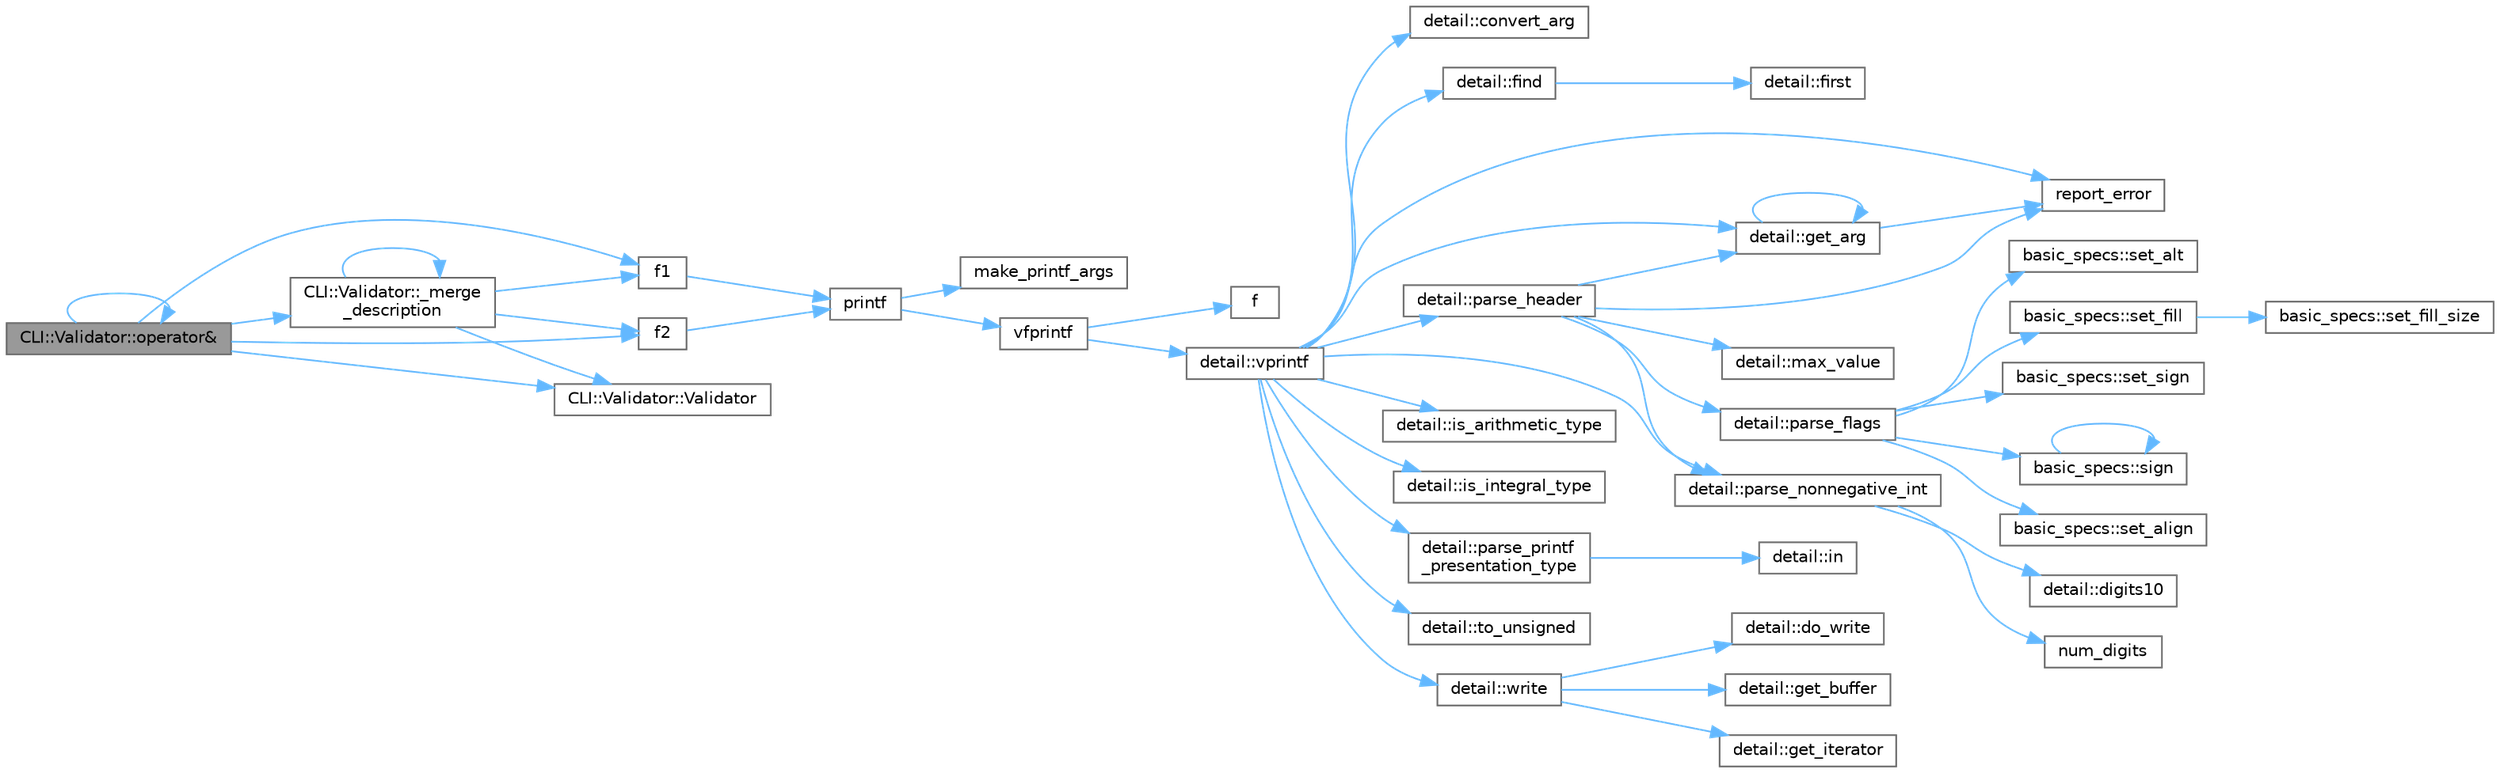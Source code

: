 digraph "CLI::Validator::operator&amp;"
{
 // LATEX_PDF_SIZE
  bgcolor="transparent";
  edge [fontname=Helvetica,fontsize=10,labelfontname=Helvetica,labelfontsize=10];
  node [fontname=Helvetica,fontsize=10,shape=box,height=0.2,width=0.4];
  rankdir="LR";
  Node1 [id="Node000001",label="CLI::Validator::operator&",height=0.2,width=0.4,color="gray40", fillcolor="grey60", style="filled", fontcolor="black",tooltip=" "];
  Node1 -> Node2 [id="edge48_Node000001_Node000002",color="steelblue1",style="solid",tooltip=" "];
  Node2 [id="Node000002",label="CLI::Validator::_merge\l_description",height=0.2,width=0.4,color="grey40", fillcolor="white", style="filled",URL="$class_c_l_i_1_1_validator.html#ab3e130d99c4ee1e262537e683ae9ca30",tooltip=" "];
  Node2 -> Node2 [id="edge49_Node000002_Node000002",color="steelblue1",style="solid",tooltip=" "];
  Node2 -> Node3 [id="edge50_Node000002_Node000003",color="steelblue1",style="solid",tooltip=" "];
  Node3 [id="Node000003",label="f1",height=0.2,width=0.4,color="grey40", fillcolor="white", style="filled",URL="$parallel__graph__pipeline_8cpp.html#a20ea9116f00e19915f910ca726f7518f",tooltip=" "];
  Node3 -> Node4 [id="edge51_Node000003_Node000004",color="steelblue1",style="solid",tooltip=" "];
  Node4 [id="Node000004",label="printf",height=0.2,width=0.4,color="grey40", fillcolor="white", style="filled",URL="$printf_8h.html#aee3ed3a831f25f07e7be3919fff2203a",tooltip=" "];
  Node4 -> Node5 [id="edge52_Node000004_Node000005",color="steelblue1",style="solid",tooltip=" "];
  Node5 [id="Node000005",label="make_printf_args",height=0.2,width=0.4,color="grey40", fillcolor="white", style="filled",URL="$printf_8h.html#a27dcc0efcda04388971dbea3c875f122",tooltip=" "];
  Node4 -> Node6 [id="edge53_Node000004_Node000006",color="steelblue1",style="solid",tooltip=" "];
  Node6 [id="Node000006",label="vfprintf",height=0.2,width=0.4,color="grey40", fillcolor="white", style="filled",URL="$printf_8h.html#abb30aad964fc771fb52cf3ad88649df2",tooltip=" "];
  Node6 -> Node7 [id="edge54_Node000006_Node000007",color="steelblue1",style="solid",tooltip=" "];
  Node7 [id="Node000007",label="f",height=0.2,width=0.4,color="grey40", fillcolor="white", style="filled",URL="$cxx11__tensor__map_8cpp.html#a7f507fea02198f6cb81c86640c7b1a4e",tooltip=" "];
  Node6 -> Node8 [id="edge55_Node000006_Node000008",color="steelblue1",style="solid",tooltip=" "];
  Node8 [id="Node000008",label="detail::vprintf",height=0.2,width=0.4,color="grey40", fillcolor="white", style="filled",URL="$namespacedetail.html#a1c8c2218e4c822aa8f743fb9c573717f",tooltip=" "];
  Node8 -> Node9 [id="edge56_Node000008_Node000009",color="steelblue1",style="solid",tooltip=" "];
  Node9 [id="Node000009",label="detail::convert_arg",height=0.2,width=0.4,color="grey40", fillcolor="white", style="filled",URL="$namespacedetail.html#a03c11572c9a664266d6925f327dec7f3",tooltip=" "];
  Node8 -> Node10 [id="edge57_Node000008_Node000010",color="steelblue1",style="solid",tooltip=" "];
  Node10 [id="Node000010",label="detail::find",height=0.2,width=0.4,color="grey40", fillcolor="white", style="filled",URL="$namespacedetail.html#a6b71952fab3dc32f3edb2c3e9811d8d9",tooltip=" "];
  Node10 -> Node11 [id="edge58_Node000010_Node000011",color="steelblue1",style="solid",tooltip=" "];
  Node11 [id="Node000011",label="detail::first",height=0.2,width=0.4,color="grey40", fillcolor="white", style="filled",URL="$namespacedetail.html#a02319a3deb124802b88b61f85987df5e",tooltip=" "];
  Node8 -> Node12 [id="edge59_Node000008_Node000012",color="steelblue1",style="solid",tooltip=" "];
  Node12 [id="Node000012",label="detail::get_arg",height=0.2,width=0.4,color="grey40", fillcolor="white", style="filled",URL="$namespacedetail.html#a342ef250e45bd09b2ef666b6fae1c355",tooltip=" "];
  Node12 -> Node12 [id="edge60_Node000012_Node000012",color="steelblue1",style="solid",tooltip=" "];
  Node12 -> Node13 [id="edge61_Node000012_Node000013",color="steelblue1",style="solid",tooltip=" "];
  Node13 [id="Node000013",label="report_error",height=0.2,width=0.4,color="grey40", fillcolor="white", style="filled",URL="$format-inl_8h.html#a5555893692b00b61b3886349332fd01f",tooltip=" "];
  Node8 -> Node14 [id="edge62_Node000008_Node000014",color="steelblue1",style="solid",tooltip=" "];
  Node14 [id="Node000014",label="detail::is_arithmetic_type",height=0.2,width=0.4,color="grey40", fillcolor="white", style="filled",URL="$namespacedetail.html#a802c50a56a3495fdab6020b375ba1389",tooltip=" "];
  Node8 -> Node15 [id="edge63_Node000008_Node000015",color="steelblue1",style="solid",tooltip=" "];
  Node15 [id="Node000015",label="detail::is_integral_type",height=0.2,width=0.4,color="grey40", fillcolor="white", style="filled",URL="$namespacedetail.html#a2a60f8d1bee41b803f43fc42b707b5d1",tooltip=" "];
  Node8 -> Node16 [id="edge64_Node000008_Node000016",color="steelblue1",style="solid",tooltip=" "];
  Node16 [id="Node000016",label="detail::parse_header",height=0.2,width=0.4,color="grey40", fillcolor="white", style="filled",URL="$namespacedetail.html#afc9d93e58b8edb8077f8bc8eee7f4035",tooltip=" "];
  Node16 -> Node12 [id="edge65_Node000016_Node000012",color="steelblue1",style="solid",tooltip=" "];
  Node16 -> Node17 [id="edge66_Node000016_Node000017",color="steelblue1",style="solid",tooltip=" "];
  Node17 [id="Node000017",label="detail::max_value",height=0.2,width=0.4,color="grey40", fillcolor="white", style="filled",URL="$namespacedetail.html#a45c2130c44ebe54179eafcee3cda2bfb",tooltip=" "];
  Node16 -> Node18 [id="edge67_Node000016_Node000018",color="steelblue1",style="solid",tooltip=" "];
  Node18 [id="Node000018",label="detail::parse_flags",height=0.2,width=0.4,color="grey40", fillcolor="white", style="filled",URL="$namespacedetail.html#a4213daed116a37e1767881da51238261",tooltip=" "];
  Node18 -> Node19 [id="edge68_Node000018_Node000019",color="steelblue1",style="solid",tooltip=" "];
  Node19 [id="Node000019",label="basic_specs::set_align",height=0.2,width=0.4,color="grey40", fillcolor="white", style="filled",URL="$classbasic__specs.html#ad73b6f854341aaabc744bf54e6ea6af6",tooltip=" "];
  Node18 -> Node20 [id="edge69_Node000018_Node000020",color="steelblue1",style="solid",tooltip=" "];
  Node20 [id="Node000020",label="basic_specs::set_alt",height=0.2,width=0.4,color="grey40", fillcolor="white", style="filled",URL="$classbasic__specs.html#a5f10314706a8a3d579f882f30d283b61",tooltip=" "];
  Node18 -> Node21 [id="edge70_Node000018_Node000021",color="steelblue1",style="solid",tooltip=" "];
  Node21 [id="Node000021",label="basic_specs::set_fill",height=0.2,width=0.4,color="grey40", fillcolor="white", style="filled",URL="$classbasic__specs.html#a1600987fb39fed5dfdac21b218061a9e",tooltip=" "];
  Node21 -> Node22 [id="edge71_Node000021_Node000022",color="steelblue1",style="solid",tooltip=" "];
  Node22 [id="Node000022",label="basic_specs::set_fill_size",height=0.2,width=0.4,color="grey40", fillcolor="white", style="filled",URL="$classbasic__specs.html#a4b36db5ad1e38169bd6653635d5e69cd",tooltip=" "];
  Node18 -> Node23 [id="edge72_Node000018_Node000023",color="steelblue1",style="solid",tooltip=" "];
  Node23 [id="Node000023",label="basic_specs::set_sign",height=0.2,width=0.4,color="grey40", fillcolor="white", style="filled",URL="$classbasic__specs.html#a7020ec66ba6918727e4102567c5c731a",tooltip=" "];
  Node18 -> Node24 [id="edge73_Node000018_Node000024",color="steelblue1",style="solid",tooltip=" "];
  Node24 [id="Node000024",label="basic_specs::sign",height=0.2,width=0.4,color="grey40", fillcolor="white", style="filled",URL="$classbasic__specs.html#a380e6ff33a8ae05e3ef479bf95696ad2",tooltip=" "];
  Node24 -> Node24 [id="edge74_Node000024_Node000024",color="steelblue1",style="solid",tooltip=" "];
  Node16 -> Node25 [id="edge75_Node000016_Node000025",color="steelblue1",style="solid",tooltip=" "];
  Node25 [id="Node000025",label="detail::parse_nonnegative_int",height=0.2,width=0.4,color="grey40", fillcolor="white", style="filled",URL="$namespacedetail.html#a338caba782225e115a9902d4d0835f5f",tooltip=" "];
  Node25 -> Node26 [id="edge76_Node000025_Node000026",color="steelblue1",style="solid",tooltip=" "];
  Node26 [id="Node000026",label="detail::digits10",height=0.2,width=0.4,color="grey40", fillcolor="white", style="filled",URL="$namespacedetail.html#a3a043db05db2d07deb2d98ba2d04b4eb",tooltip=" "];
  Node25 -> Node27 [id="edge77_Node000025_Node000027",color="steelblue1",style="solid",tooltip=" "];
  Node27 [id="Node000027",label="num_digits",height=0.2,width=0.4,color="grey40", fillcolor="white", style="filled",URL="$_sequence_8c.html#aa16e8c03d098498ad9c8839cf2c48044",tooltip=" "];
  Node16 -> Node13 [id="edge78_Node000016_Node000013",color="steelblue1",style="solid",tooltip=" "];
  Node8 -> Node25 [id="edge79_Node000008_Node000025",color="steelblue1",style="solid",tooltip=" "];
  Node8 -> Node28 [id="edge80_Node000008_Node000028",color="steelblue1",style="solid",tooltip=" "];
  Node28 [id="Node000028",label="detail::parse_printf\l_presentation_type",height=0.2,width=0.4,color="grey40", fillcolor="white", style="filled",URL="$namespacedetail.html#aa2cb095169b23e3a66260ad7078f44cc",tooltip=" "];
  Node28 -> Node29 [id="edge81_Node000028_Node000029",color="steelblue1",style="solid",tooltip=" "];
  Node29 [id="Node000029",label="detail::in",height=0.2,width=0.4,color="grey40", fillcolor="white", style="filled",URL="$namespacedetail.html#a52a5e2ed06c229dcf95ea5c46d48d05e",tooltip=" "];
  Node8 -> Node13 [id="edge82_Node000008_Node000013",color="steelblue1",style="solid",tooltip=" "];
  Node8 -> Node30 [id="edge83_Node000008_Node000030",color="steelblue1",style="solid",tooltip=" "];
  Node30 [id="Node000030",label="detail::to_unsigned",height=0.2,width=0.4,color="grey40", fillcolor="white", style="filled",URL="$namespacedetail.html#a4855e668246c731a97484efc329f2aac",tooltip=" "];
  Node8 -> Node31 [id="edge84_Node000008_Node000031",color="steelblue1",style="solid",tooltip=" "];
  Node31 [id="Node000031",label="detail::write",height=0.2,width=0.4,color="grey40", fillcolor="white", style="filled",URL="$namespacedetail.html#a29dacf26eedc9e3575fb57329a5ca0a3",tooltip=" "];
  Node31 -> Node32 [id="edge85_Node000031_Node000032",color="steelblue1",style="solid",tooltip=" "];
  Node32 [id="Node000032",label="detail::do_write",height=0.2,width=0.4,color="grey40", fillcolor="white", style="filled",URL="$namespacedetail.html#a5007cc441bd246a9096070c10d1ea683",tooltip=" "];
  Node31 -> Node33 [id="edge86_Node000031_Node000033",color="steelblue1",style="solid",tooltip=" "];
  Node33 [id="Node000033",label="detail::get_buffer",height=0.2,width=0.4,color="grey40", fillcolor="white", style="filled",URL="$namespacedetail.html#ad803bb19df422bc4c4f92d75c7564437",tooltip=" "];
  Node31 -> Node34 [id="edge87_Node000031_Node000034",color="steelblue1",style="solid",tooltip=" "];
  Node34 [id="Node000034",label="detail::get_iterator",height=0.2,width=0.4,color="grey40", fillcolor="white", style="filled",URL="$namespacedetail.html#a05e3e231207d3f28f83261c2e7ad2fe5",tooltip=" "];
  Node2 -> Node35 [id="edge88_Node000002_Node000035",color="steelblue1",style="solid",tooltip=" "];
  Node35 [id="Node000035",label="f2",height=0.2,width=0.4,color="grey40", fillcolor="white", style="filled",URL="$parallel__graph__pipeline_8cpp.html#a894124d17350678007462a79ecc7eb36",tooltip=" "];
  Node35 -> Node4 [id="edge89_Node000035_Node000004",color="steelblue1",style="solid",tooltip=" "];
  Node2 -> Node36 [id="edge90_Node000002_Node000036",color="steelblue1",style="solid",tooltip=" "];
  Node36 [id="Node000036",label="CLI::Validator::Validator",height=0.2,width=0.4,color="grey40", fillcolor="white", style="filled",URL="$class_c_l_i_1_1_validator.html#a8d286010aa97e8cbe805d1479834b6a1",tooltip=" "];
  Node1 -> Node3 [id="edge91_Node000001_Node000003",color="steelblue1",style="solid",tooltip=" "];
  Node1 -> Node35 [id="edge92_Node000001_Node000035",color="steelblue1",style="solid",tooltip=" "];
  Node1 -> Node1 [id="edge93_Node000001_Node000001",color="steelblue1",style="solid",tooltip=" "];
  Node1 -> Node36 [id="edge94_Node000001_Node000036",color="steelblue1",style="solid",tooltip=" "];
}
